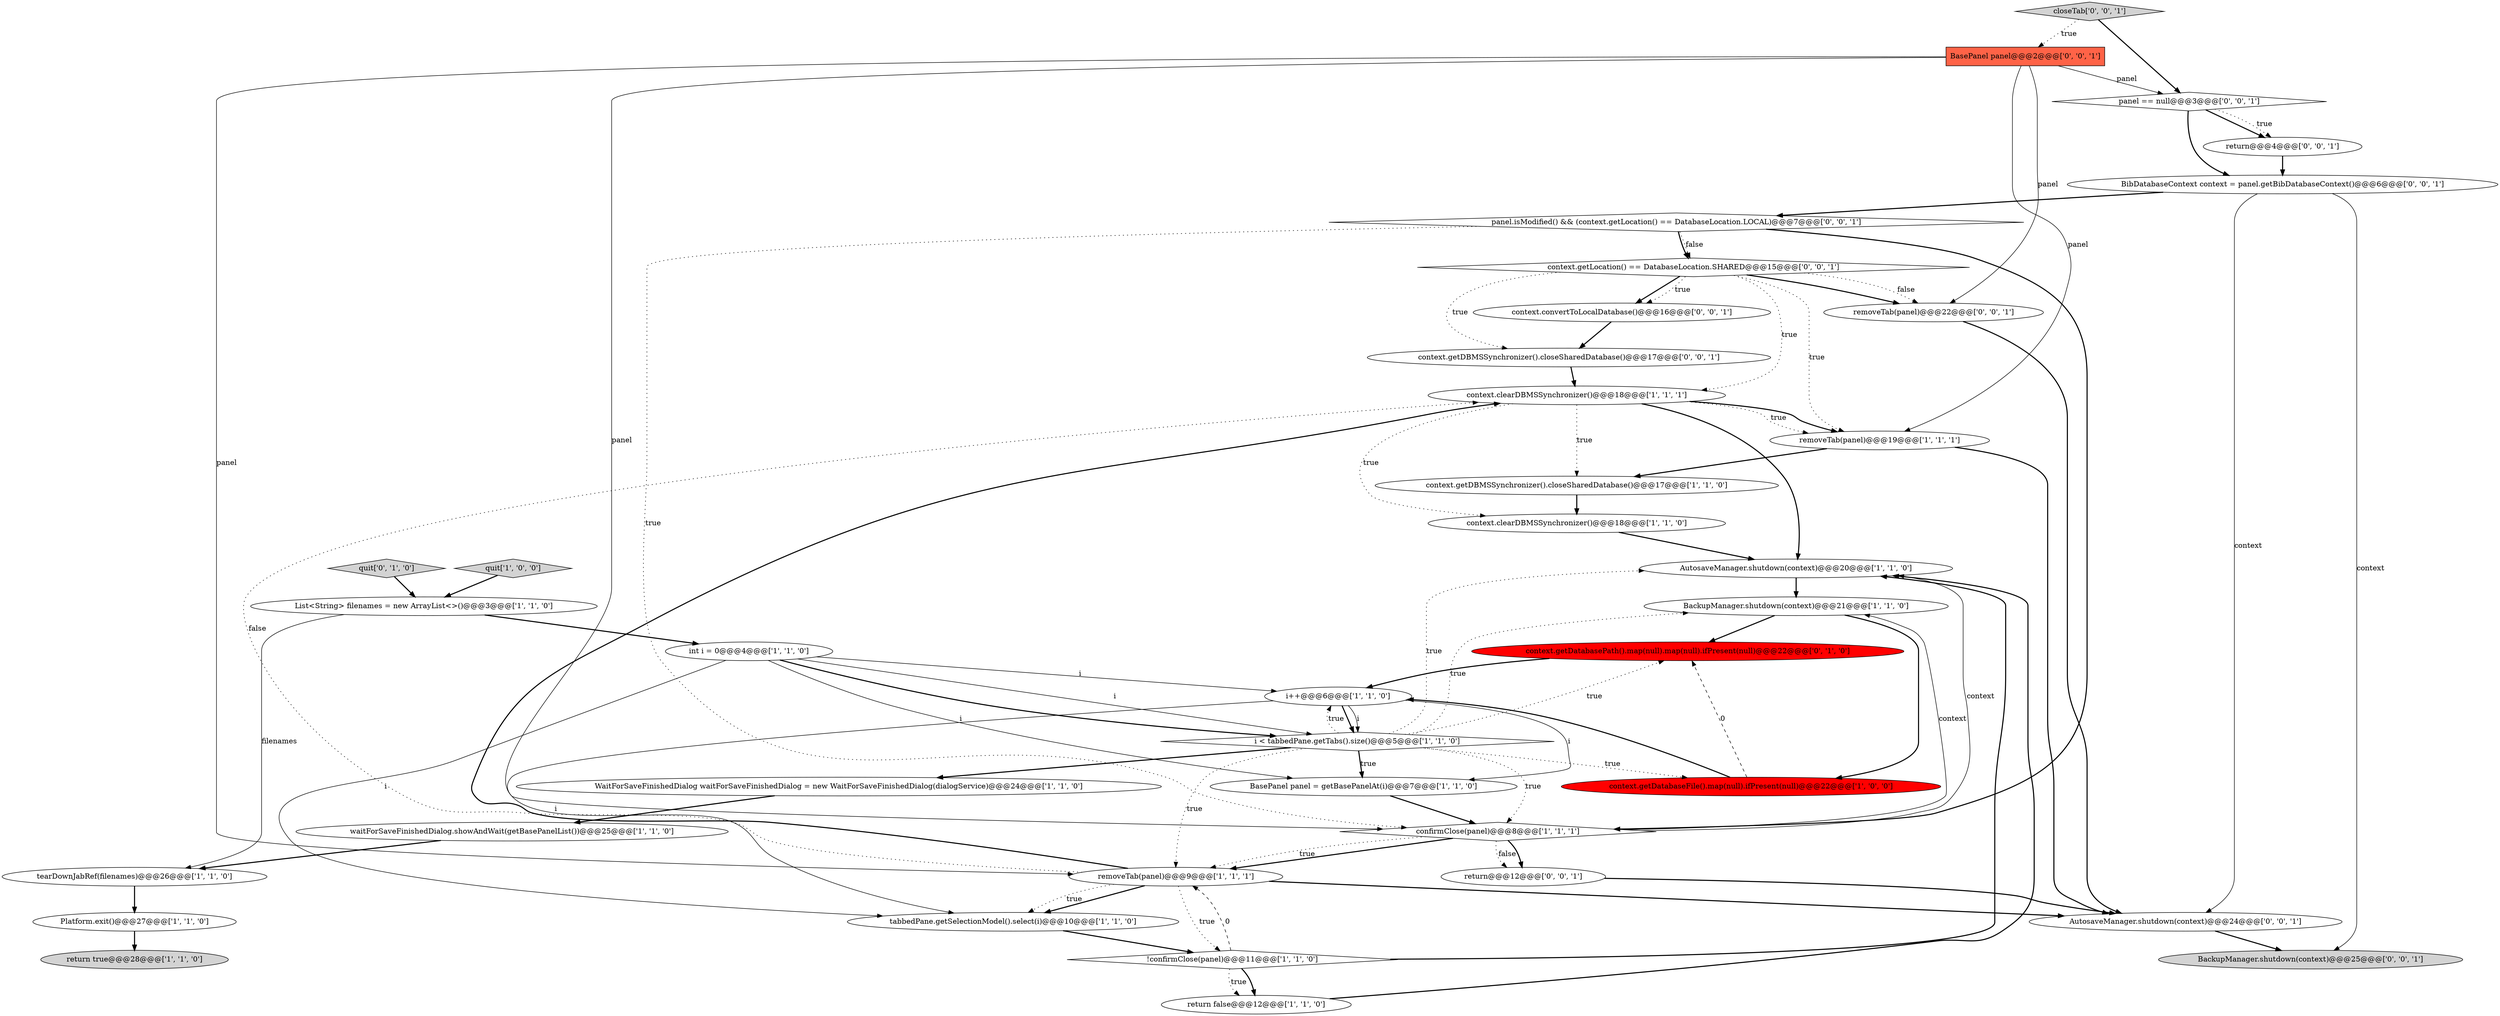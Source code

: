 digraph {
32 [style = filled, label = "context.getDBMSSynchronizer().closeSharedDatabase()@@@17@@@['0', '0', '1']", fillcolor = white, shape = ellipse image = "AAA0AAABBB3BBB"];
15 [style = filled, label = "BackupManager.shutdown(context)@@@21@@@['1', '1', '0']", fillcolor = white, shape = ellipse image = "AAA0AAABBB1BBB"];
8 [style = filled, label = "List<String> filenames = new ArrayList<>()@@@3@@@['1', '1', '0']", fillcolor = white, shape = ellipse image = "AAA0AAABBB1BBB"];
35 [style = filled, label = "panel == null@@@3@@@['0', '0', '1']", fillcolor = white, shape = diamond image = "AAA0AAABBB3BBB"];
37 [style = filled, label = "BasePanel panel@@@2@@@['0', '0', '1']", fillcolor = tomato, shape = box image = "AAA0AAABBB3BBB"];
23 [style = filled, label = "context.getDatabasePath().map(null).map(null).ifPresent(null)@@@22@@@['0', '1', '0']", fillcolor = red, shape = ellipse image = "AAA1AAABBB2BBB"];
18 [style = filled, label = "WaitForSaveFinishedDialog waitForSaveFinishedDialog = new WaitForSaveFinishedDialog(dialogService)@@@24@@@['1', '1', '0']", fillcolor = white, shape = ellipse image = "AAA0AAABBB1BBB"];
1 [style = filled, label = "context.getDBMSSynchronizer().closeSharedDatabase()@@@17@@@['1', '1', '0']", fillcolor = white, shape = ellipse image = "AAA0AAABBB1BBB"];
16 [style = filled, label = "Platform.exit()@@@27@@@['1', '1', '0']", fillcolor = white, shape = ellipse image = "AAA0AAABBB1BBB"];
12 [style = filled, label = "int i = 0@@@4@@@['1', '1', '0']", fillcolor = white, shape = ellipse image = "AAA0AAABBB1BBB"];
29 [style = filled, label = "BibDatabaseContext context = panel.getBibDatabaseContext()@@@6@@@['0', '0', '1']", fillcolor = white, shape = ellipse image = "AAA0AAABBB3BBB"];
9 [style = filled, label = "return false@@@12@@@['1', '1', '0']", fillcolor = white, shape = ellipse image = "AAA0AAABBB1BBB"];
31 [style = filled, label = "return@@@12@@@['0', '0', '1']", fillcolor = white, shape = ellipse image = "AAA0AAABBB3BBB"];
14 [style = filled, label = "return true@@@28@@@['1', '1', '0']", fillcolor = lightgray, shape = ellipse image = "AAA0AAABBB1BBB"];
33 [style = filled, label = "closeTab['0', '0', '1']", fillcolor = lightgray, shape = diamond image = "AAA0AAABBB3BBB"];
6 [style = filled, label = "i < tabbedPane.getTabs().size()@@@5@@@['1', '1', '0']", fillcolor = white, shape = diamond image = "AAA0AAABBB1BBB"];
5 [style = filled, label = "!confirmClose(panel)@@@11@@@['1', '1', '0']", fillcolor = white, shape = diamond image = "AAA0AAABBB1BBB"];
20 [style = filled, label = "AutosaveManager.shutdown(context)@@@20@@@['1', '1', '0']", fillcolor = white, shape = ellipse image = "AAA0AAABBB1BBB"];
28 [style = filled, label = "return@@@4@@@['0', '0', '1']", fillcolor = white, shape = ellipse image = "AAA0AAABBB3BBB"];
11 [style = filled, label = "removeTab(panel)@@@9@@@['1', '1', '1']", fillcolor = white, shape = ellipse image = "AAA0AAABBB1BBB"];
4 [style = filled, label = "i++@@@6@@@['1', '1', '0']", fillcolor = white, shape = ellipse image = "AAA0AAABBB1BBB"];
26 [style = filled, label = "removeTab(panel)@@@22@@@['0', '0', '1']", fillcolor = white, shape = ellipse image = "AAA0AAABBB3BBB"];
13 [style = filled, label = "confirmClose(panel)@@@8@@@['1', '1', '1']", fillcolor = white, shape = diamond image = "AAA0AAABBB1BBB"];
27 [style = filled, label = "AutosaveManager.shutdown(context)@@@24@@@['0', '0', '1']", fillcolor = white, shape = ellipse image = "AAA0AAABBB3BBB"];
10 [style = filled, label = "tearDownJabRef(filenames)@@@26@@@['1', '1', '0']", fillcolor = white, shape = ellipse image = "AAA0AAABBB1BBB"];
24 [style = filled, label = "quit['0', '1', '0']", fillcolor = lightgray, shape = diamond image = "AAA0AAABBB2BBB"];
22 [style = filled, label = "context.getDatabaseFile().map(null).ifPresent(null)@@@22@@@['1', '0', '0']", fillcolor = red, shape = ellipse image = "AAA1AAABBB1BBB"];
34 [style = filled, label = "BackupManager.shutdown(context)@@@25@@@['0', '0', '1']", fillcolor = lightgray, shape = ellipse image = "AAA0AAABBB3BBB"];
2 [style = filled, label = "context.clearDBMSSynchronizer()@@@18@@@['1', '1', '0']", fillcolor = white, shape = ellipse image = "AAA0AAABBB1BBB"];
25 [style = filled, label = "context.getLocation() == DatabaseLocation.SHARED@@@15@@@['0', '0', '1']", fillcolor = white, shape = diamond image = "AAA0AAABBB3BBB"];
3 [style = filled, label = "quit['1', '0', '0']", fillcolor = lightgray, shape = diamond image = "AAA0AAABBB1BBB"];
0 [style = filled, label = "waitForSaveFinishedDialog.showAndWait(getBasePanelList())@@@25@@@['1', '1', '0']", fillcolor = white, shape = ellipse image = "AAA0AAABBB1BBB"];
21 [style = filled, label = "BasePanel panel = getBasePanelAt(i)@@@7@@@['1', '1', '0']", fillcolor = white, shape = ellipse image = "AAA0AAABBB1BBB"];
30 [style = filled, label = "panel.isModified() && (context.getLocation() == DatabaseLocation.LOCAL)@@@7@@@['0', '0', '1']", fillcolor = white, shape = diamond image = "AAA0AAABBB3BBB"];
17 [style = filled, label = "tabbedPane.getSelectionModel().select(i)@@@10@@@['1', '1', '0']", fillcolor = white, shape = ellipse image = "AAA0AAABBB1BBB"];
36 [style = filled, label = "context.convertToLocalDatabase()@@@16@@@['0', '0', '1']", fillcolor = white, shape = ellipse image = "AAA0AAABBB3BBB"];
19 [style = filled, label = "removeTab(panel)@@@19@@@['1', '1', '1']", fillcolor = white, shape = ellipse image = "AAA0AAABBB1BBB"];
7 [style = filled, label = "context.clearDBMSSynchronizer()@@@18@@@['1', '1', '1']", fillcolor = white, shape = ellipse image = "AAA0AAABBB1BBB"];
30->13 [style = bold, label=""];
5->9 [style = bold, label=""];
5->20 [style = bold, label=""];
29->30 [style = bold, label=""];
37->26 [style = solid, label="panel"];
37->13 [style = solid, label="panel"];
22->4 [style = bold, label=""];
19->1 [style = bold, label=""];
5->11 [style = dashed, label="0"];
5->9 [style = dotted, label="true"];
16->14 [style = bold, label=""];
13->31 [style = dotted, label="false"];
13->31 [style = bold, label=""];
6->11 [style = dotted, label="true"];
7->1 [style = dotted, label="true"];
33->37 [style = dotted, label="true"];
25->19 [style = dotted, label="true"];
20->15 [style = bold, label=""];
18->0 [style = bold, label=""];
21->13 [style = bold, label=""];
6->15 [style = dotted, label="true"];
13->20 [style = solid, label="context"];
17->5 [style = bold, label=""];
30->25 [style = dotted, label="false"];
2->20 [style = bold, label=""];
25->32 [style = dotted, label="true"];
25->36 [style = bold, label=""];
6->13 [style = dotted, label="true"];
22->23 [style = dashed, label="0"];
11->5 [style = dotted, label="true"];
32->7 [style = bold, label=""];
29->34 [style = solid, label="context"];
13->11 [style = bold, label=""];
4->17 [style = solid, label="i"];
29->27 [style = solid, label="context"];
6->20 [style = dotted, label="true"];
35->28 [style = bold, label=""];
26->27 [style = bold, label=""];
31->27 [style = bold, label=""];
25->26 [style = dotted, label="false"];
25->26 [style = bold, label=""];
4->21 [style = solid, label="i"];
11->17 [style = bold, label=""];
24->8 [style = bold, label=""];
37->19 [style = solid, label="panel"];
13->15 [style = solid, label="context"];
28->29 [style = bold, label=""];
7->2 [style = dotted, label="true"];
35->29 [style = bold, label=""];
6->18 [style = bold, label=""];
6->21 [style = bold, label=""];
11->17 [style = dotted, label="true"];
9->20 [style = bold, label=""];
7->20 [style = bold, label=""];
6->22 [style = dotted, label="true"];
25->7 [style = dotted, label="true"];
15->22 [style = bold, label=""];
4->6 [style = solid, label="i"];
12->6 [style = solid, label="i"];
27->34 [style = bold, label=""];
30->13 [style = dotted, label="true"];
10->16 [style = bold, label=""];
3->8 [style = bold, label=""];
37->11 [style = solid, label="panel"];
25->36 [style = dotted, label="true"];
13->11 [style = dotted, label="true"];
1->2 [style = bold, label=""];
6->21 [style = dotted, label="true"];
7->19 [style = bold, label=""];
8->12 [style = bold, label=""];
15->23 [style = bold, label=""];
33->35 [style = bold, label=""];
4->6 [style = bold, label=""];
7->19 [style = dotted, label="true"];
23->4 [style = bold, label=""];
6->23 [style = dotted, label="true"];
30->25 [style = bold, label=""];
36->32 [style = bold, label=""];
8->10 [style = solid, label="filenames"];
12->6 [style = bold, label=""];
0->10 [style = bold, label=""];
6->4 [style = dotted, label="true"];
12->17 [style = solid, label="i"];
19->27 [style = bold, label=""];
12->4 [style = solid, label="i"];
12->21 [style = solid, label="i"];
35->28 [style = dotted, label="true"];
37->35 [style = solid, label="panel"];
11->7 [style = bold, label=""];
11->27 [style = bold, label=""];
11->7 [style = dotted, label="false"];
}
